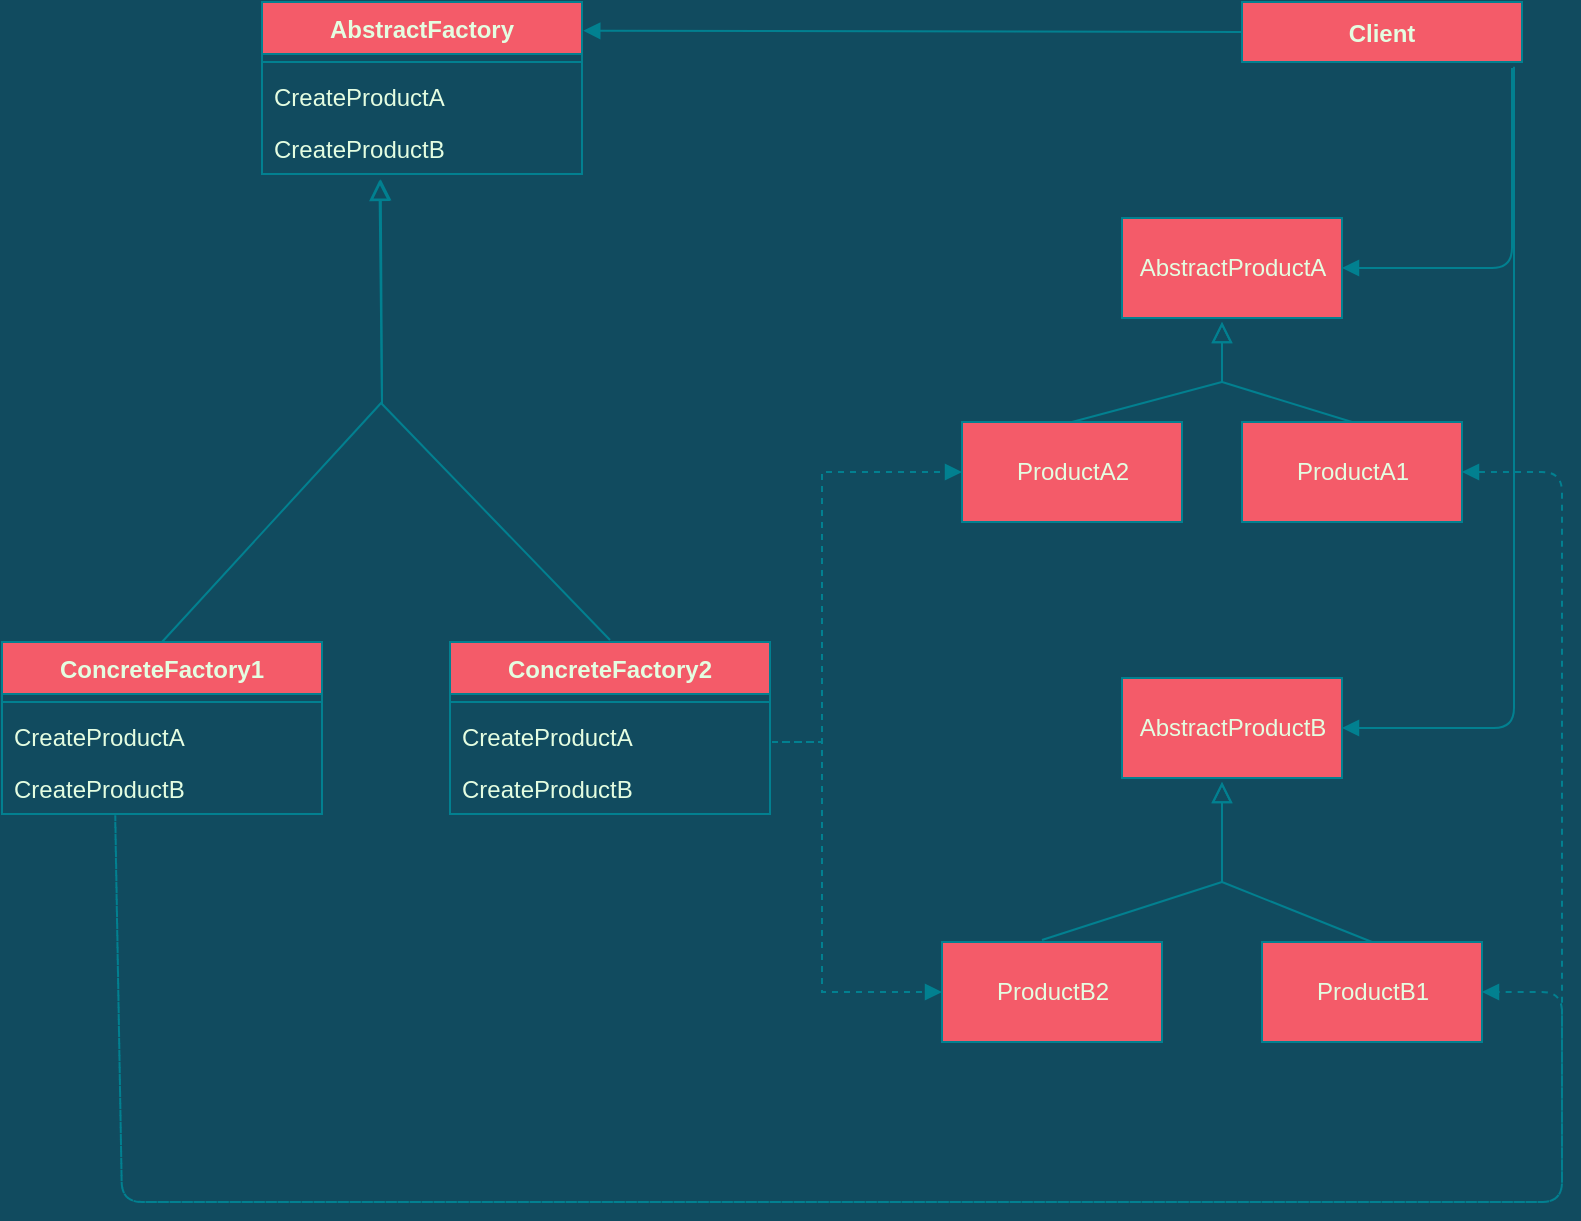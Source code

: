 <mxfile version="15.5.4" type="embed"><diagram id="F_gQ_7oDBF0sjKnGtIvj" name="Page-1"><mxGraphModel dx="1828" dy="1103" grid="1" gridSize="10" guides="1" tooltips="1" connect="1" arrows="1" fold="1" page="1" pageScale="1" pageWidth="827" pageHeight="1169" background="#114B5F" math="0" shadow="0"><root><mxCell id="0"/><mxCell id="1" parent="0"/><mxCell id="22" value="AbstractFactory" style="swimlane;fontStyle=1;align=center;verticalAlign=top;childLayout=stackLayout;horizontal=1;startSize=26;horizontalStack=0;resizeParent=1;resizeParentMax=0;resizeLast=0;collapsible=1;marginBottom=0;rounded=0;sketch=0;fontColor=#E4FDE1;strokeColor=#028090;fillColor=#F45B69;" parent="1" vertex="1"><mxGeometry x="160" y="40" width="160" height="86" as="geometry"><mxRectangle x="170" y="130" width="120" height="26" as="alternateBounds"/></mxGeometry></mxCell><mxCell id="24" value="" style="line;strokeWidth=1;fillColor=none;align=left;verticalAlign=middle;spacingTop=-1;spacingLeft=3;spacingRight=3;rotatable=0;labelPosition=right;points=[];portConstraint=eastwest;rounded=0;sketch=0;fontColor=#E4FDE1;labelBackgroundColor=#114B5F;strokeColor=#028090;" parent="22" vertex="1"><mxGeometry y="26" width="160" height="8" as="geometry"/></mxCell><mxCell id="25" value="CreateProductA" style="text;strokeColor=none;fillColor=none;align=left;verticalAlign=top;spacingLeft=4;spacingRight=4;overflow=hidden;rotatable=0;points=[[0,0.5],[1,0.5]];portConstraint=eastwest;rounded=0;sketch=0;fontColor=#E4FDE1;" parent="22" vertex="1"><mxGeometry y="34" width="160" height="26" as="geometry"/></mxCell><mxCell id="28" value="CreateProductB" style="text;strokeColor=none;fillColor=none;align=left;verticalAlign=top;spacingLeft=4;spacingRight=4;overflow=hidden;rotatable=0;points=[[0,0.5],[1,0.5]];portConstraint=eastwest;rounded=0;sketch=0;fontColor=#E4FDE1;" parent="22" vertex="1"><mxGeometry y="60" width="160" height="26" as="geometry"/></mxCell><mxCell id="29" value="ConcreteFactory1" style="swimlane;fontStyle=1;align=center;verticalAlign=top;childLayout=stackLayout;horizontal=1;startSize=26;horizontalStack=0;resizeParent=1;resizeParentMax=0;resizeLast=0;collapsible=1;marginBottom=0;rounded=0;sketch=0;fontColor=#E4FDE1;strokeColor=#028090;fillColor=#F45B69;" parent="1" vertex="1"><mxGeometry x="30" y="360" width="160" height="86" as="geometry"/></mxCell><mxCell id="31" value="" style="line;strokeWidth=1;fillColor=none;align=left;verticalAlign=middle;spacingTop=-1;spacingLeft=3;spacingRight=3;rotatable=0;labelPosition=right;points=[];portConstraint=eastwest;rounded=0;sketch=0;fontColor=#E4FDE1;labelBackgroundColor=#114B5F;strokeColor=#028090;" parent="29" vertex="1"><mxGeometry y="26" width="160" height="8" as="geometry"/></mxCell><mxCell id="32" value="CreateProductA" style="text;strokeColor=none;fillColor=none;align=left;verticalAlign=top;spacingLeft=4;spacingRight=4;overflow=hidden;rotatable=0;points=[[0,0.5],[1,0.5]];portConstraint=eastwest;rounded=0;sketch=0;fontColor=#E4FDE1;" parent="29" vertex="1"><mxGeometry y="34" width="160" height="26" as="geometry"/></mxCell><mxCell id="33" value="CreateProductB" style="text;strokeColor=none;fillColor=none;align=left;verticalAlign=top;spacingLeft=4;spacingRight=4;overflow=hidden;rotatable=0;points=[[0,0.5],[1,0.5]];portConstraint=eastwest;rounded=0;sketch=0;fontColor=#E4FDE1;" parent="29" vertex="1"><mxGeometry y="60" width="160" height="26" as="geometry"/></mxCell><mxCell id="34" value="ConcreteFactory2" style="swimlane;fontStyle=1;align=center;verticalAlign=top;childLayout=stackLayout;horizontal=1;startSize=26;horizontalStack=0;resizeParent=1;resizeParentMax=0;resizeLast=0;collapsible=1;marginBottom=0;rounded=0;sketch=0;fontColor=#E4FDE1;strokeColor=#028090;fillColor=#F45B69;" parent="1" vertex="1"><mxGeometry x="254" y="360" width="160" height="86" as="geometry"/></mxCell><mxCell id="35" value="" style="line;strokeWidth=1;fillColor=none;align=left;verticalAlign=middle;spacingTop=-1;spacingLeft=3;spacingRight=3;rotatable=0;labelPosition=right;points=[];portConstraint=eastwest;rounded=0;sketch=0;fontColor=#E4FDE1;labelBackgroundColor=#114B5F;strokeColor=#028090;" parent="34" vertex="1"><mxGeometry y="26" width="160" height="8" as="geometry"/></mxCell><mxCell id="36" value="CreateProductA" style="text;strokeColor=none;fillColor=none;align=left;verticalAlign=top;spacingLeft=4;spacingRight=4;overflow=hidden;rotatable=0;points=[[0,0.5],[1,0.5]];portConstraint=eastwest;rounded=0;sketch=0;fontColor=#E4FDE1;" parent="34" vertex="1"><mxGeometry y="34" width="160" height="26" as="geometry"/></mxCell><mxCell id="37" value="CreateProductB" style="text;strokeColor=none;fillColor=none;align=left;verticalAlign=top;spacingLeft=4;spacingRight=4;overflow=hidden;rotatable=0;points=[[0,0.5],[1,0.5]];portConstraint=eastwest;rounded=0;sketch=0;fontColor=#E4FDE1;" parent="34" vertex="1"><mxGeometry y="60" width="160" height="26" as="geometry"/></mxCell><mxCell id="40" value="AbstractProductA" style="html=1;rounded=0;sketch=0;fontColor=#E4FDE1;strokeColor=#028090;fillColor=#F45B69;" parent="1" vertex="1"><mxGeometry x="590" y="148" width="110" height="50" as="geometry"/></mxCell><mxCell id="43" value="ProductA2" style="html=1;rounded=0;sketch=0;fontColor=#E4FDE1;strokeColor=#028090;fillColor=#F45B69;" parent="1" vertex="1"><mxGeometry x="510" y="250" width="110" height="50" as="geometry"/></mxCell><mxCell id="44" value="ProductA1" style="html=1;rounded=0;sketch=0;fontColor=#E4FDE1;strokeColor=#028090;fillColor=#F45B69;" parent="1" vertex="1"><mxGeometry x="650" y="250" width="110" height="50" as="geometry"/></mxCell><mxCell id="45" value="AbstractProductB" style="html=1;rounded=0;sketch=0;fontColor=#E4FDE1;strokeColor=#028090;fillColor=#F45B69;" parent="1" vertex="1"><mxGeometry x="590" y="378" width="110" height="50" as="geometry"/></mxCell><mxCell id="46" value="ProductB2" style="html=1;rounded=0;sketch=0;fontColor=#E4FDE1;strokeColor=#028090;fillColor=#F45B69;" parent="1" vertex="1"><mxGeometry x="500" y="510" width="110" height="50" as="geometry"/></mxCell><mxCell id="47" value="ProductB1" style="html=1;rounded=0;sketch=0;fontColor=#E4FDE1;strokeColor=#028090;fillColor=#F45B69;" parent="1" vertex="1"><mxGeometry x="660" y="510" width="110" height="50" as="geometry"/></mxCell><mxCell id="48" value="Client" style="fontStyle=1;rounded=0;sketch=0;fontColor=#E4FDE1;strokeColor=#028090;fillColor=#F45B69;" parent="1" vertex="1"><mxGeometry x="650" y="40" width="140" height="30" as="geometry"/></mxCell><mxCell id="52" value="" style="html=1;verticalAlign=bottom;labelBackgroundColor=none;endArrow=block;endFill=1;rounded=1;sketch=0;fontColor=#E4FDE1;strokeColor=#028090;fillColor=#F45B69;curved=0;exitX=0;exitY=0.5;exitDx=0;exitDy=0;entryX=1.004;entryY=0.167;entryDx=0;entryDy=0;entryPerimeter=0;" parent="1" source="48" target="22" edge="1"><mxGeometry width="160" relative="1" as="geometry"><mxPoint x="430" y="100" as="sourcePoint"/><mxPoint x="590" y="100" as="targetPoint"/></mxGeometry></mxCell><mxCell id="53" value="" style="html=1;verticalAlign=bottom;labelBackgroundColor=none;endArrow=block;endFill=1;rounded=1;sketch=0;fontColor=#E4FDE1;strokeColor=#028090;fillColor=#F45B69;curved=0;entryX=1;entryY=0.5;entryDx=0;entryDy=0;" parent="1" target="40" edge="1"><mxGeometry width="160" relative="1" as="geometry"><mxPoint x="785" y="73" as="sourcePoint"/><mxPoint x="705" y="173" as="targetPoint"/><Array as="points"><mxPoint x="785" y="173"/></Array></mxGeometry></mxCell><mxCell id="54" value="" style="html=1;verticalAlign=bottom;labelBackgroundColor=none;endArrow=block;endFill=1;rounded=1;sketch=0;fontColor=#E4FDE1;strokeColor=#028090;fillColor=#F45B69;curved=0;exitX=0.9;exitY=1.078;exitDx=0;exitDy=0;exitPerimeter=0;entryX=1;entryY=0.5;entryDx=0;entryDy=0;" parent="1" target="45" edge="1"><mxGeometry width="160" relative="1" as="geometry"><mxPoint x="786" y="72.34" as="sourcePoint"/><mxPoint x="710" y="403" as="targetPoint"/><Array as="points"><mxPoint x="786" y="403"/></Array></mxGeometry></mxCell><mxCell id="60" value="" style="endArrow=block;html=1;rounded=0;align=center;verticalAlign=bottom;endFill=0;labelBackgroundColor=none;endSize=8;sketch=0;fontColor=#E4FDE1;strokeColor=#028090;fillColor=#F45B69;curved=0;exitX=0.5;exitY=0;exitDx=0;exitDy=0;entryX=0.367;entryY=1.115;entryDx=0;entryDy=0;entryPerimeter=0;" parent="1" source="29" target="28" edge="1"><mxGeometry relative="1" as="geometry"><mxPoint x="80" y="126" as="sourcePoint"/><mxPoint x="240" y="126" as="targetPoint"/><Array as="points"><mxPoint x="220" y="240"/></Array></mxGeometry></mxCell><mxCell id="62" value="" style="endArrow=block;html=1;rounded=0;align=center;verticalAlign=bottom;endFill=0;labelBackgroundColor=none;endSize=8;sketch=0;fontColor=#E4FDE1;strokeColor=#028090;fillColor=#F45B69;curved=0;exitX=0.5;exitY=0;exitDx=0;exitDy=0;entryX=0.371;entryY=1.064;entryDx=0;entryDy=0;entryPerimeter=0;" parent="1" edge="1"><mxGeometry relative="1" as="geometry"><mxPoint x="334" y="359" as="sourcePoint"/><mxPoint x="219.36" y="128.664" as="targetPoint"/><Array as="points"><mxPoint x="220" y="241"/></Array></mxGeometry></mxCell><mxCell id="64" value="" style="endArrow=block;html=1;rounded=0;align=center;verticalAlign=bottom;endFill=0;labelBackgroundColor=none;endSize=8;sketch=0;fontColor=#E4FDE1;strokeColor=#028090;fillColor=#F45B69;curved=0;exitX=0.5;exitY=0;exitDx=0;exitDy=0;" parent="1" source="43" edge="1"><mxGeometry x="0.25" y="10" relative="1" as="geometry"><mxPoint x="320" y="200" as="sourcePoint"/><mxPoint x="640" y="200" as="targetPoint"/><Array as="points"><mxPoint x="640" y="230"/></Array><mxPoint as="offset"/></mxGeometry></mxCell><mxCell id="66" value="" style="endArrow=block;html=1;rounded=0;align=center;verticalAlign=bottom;endFill=0;labelBackgroundColor=none;endSize=8;sketch=0;fontColor=#E4FDE1;strokeColor=#028090;fillColor=#F45B69;curved=0;exitX=0.5;exitY=0;exitDx=0;exitDy=0;" parent="1" source="44" edge="1"><mxGeometry x="0.25" y="10" relative="1" as="geometry"><mxPoint x="575" y="260" as="sourcePoint"/><mxPoint x="640" y="200" as="targetPoint"/><mxPoint as="offset"/><Array as="points"><mxPoint x="640" y="230"/></Array></mxGeometry></mxCell><mxCell id="70" value="" style="endArrow=block;html=1;rounded=0;align=center;verticalAlign=bottom;endFill=0;labelBackgroundColor=none;endSize=8;sketch=0;fontColor=#E4FDE1;strokeColor=#028090;fillColor=#F45B69;curved=0;" parent="1" edge="1"><mxGeometry relative="1" as="geometry"><mxPoint x="550" y="509" as="sourcePoint"/><mxPoint x="640" y="430" as="targetPoint"/><Array as="points"><mxPoint x="640" y="480"/></Array></mxGeometry></mxCell><mxCell id="72" value="" style="endArrow=block;html=1;rounded=0;align=center;verticalAlign=bottom;endFill=0;labelBackgroundColor=none;endSize=8;sketch=0;fontColor=#E4FDE1;strokeColor=#028090;fillColor=#F45B69;curved=0;exitX=0.5;exitY=0;exitDx=0;exitDy=0;" parent="1" source="47" edge="1"><mxGeometry relative="1" as="geometry"><mxPoint x="560" y="519" as="sourcePoint"/><mxPoint x="640" y="430" as="targetPoint"/><Array as="points"><mxPoint x="640" y="480"/></Array></mxGeometry></mxCell><mxCell id="73" value="" style="html=1;verticalAlign=bottom;labelBackgroundColor=none;endArrow=block;endFill=1;dashed=1;rounded=0;entryX=0;entryY=0.5;entryDx=0;entryDy=0;strokeColor=#028090;fontColor=#E4FDE1;" edge="1" parent="1" target="43"><mxGeometry width="160" relative="1" as="geometry"><mxPoint x="415" y="410" as="sourcePoint"/><mxPoint x="575" y="410" as="targetPoint"/><Array as="points"><mxPoint x="440" y="410"/><mxPoint x="440" y="275"/></Array></mxGeometry></mxCell><mxCell id="74" value="" style="html=1;verticalAlign=bottom;labelBackgroundColor=none;endArrow=block;endFill=1;dashed=1;rounded=0;entryX=0;entryY=0.5;entryDx=0;entryDy=0;strokeColor=#028090;fontColor=#E4FDE1;" edge="1" parent="1" target="46"><mxGeometry width="160" relative="1" as="geometry"><mxPoint x="420" y="410" as="sourcePoint"/><mxPoint x="520" y="285" as="targetPoint"/><Array as="points"><mxPoint x="440" y="410"/><mxPoint x="440" y="535"/></Array></mxGeometry></mxCell><mxCell id="75" value="" style="html=1;verticalAlign=bottom;labelBackgroundColor=none;endArrow=block;endFill=1;dashed=1;rounded=1;sketch=0;fontColor=#E4FDE1;strokeColor=#028090;fillColor=#F45B69;curved=0;exitX=0.354;exitY=1.026;exitDx=0;exitDy=0;exitPerimeter=0;entryX=1;entryY=0.5;entryDx=0;entryDy=0;" edge="1" parent="1" source="33" target="47"><mxGeometry width="160" relative="1" as="geometry"><mxPoint x="90" y="560" as="sourcePoint"/><mxPoint x="250" y="560" as="targetPoint"/><Array as="points"><mxPoint x="90" y="640"/><mxPoint x="810" y="640"/><mxPoint x="810" y="535"/></Array></mxGeometry></mxCell><mxCell id="76" value="" style="html=1;verticalAlign=bottom;labelBackgroundColor=none;endArrow=block;endFill=1;dashed=1;rounded=1;sketch=0;fontColor=#E4FDE1;strokeColor=#028090;fillColor=#F45B69;curved=0;entryX=1;entryY=0.5;entryDx=0;entryDy=0;exitX=0.354;exitY=1.154;exitDx=0;exitDy=0;exitPerimeter=0;" edge="1" parent="1" source="33"><mxGeometry width="160" relative="1" as="geometry"><mxPoint x="90" y="446" as="sourcePoint"/><mxPoint x="760" y="275" as="targetPoint"/><Array as="points"><mxPoint x="90" y="640"/><mxPoint x="810" y="640"/><mxPoint x="810" y="275"/></Array></mxGeometry></mxCell></root></mxGraphModel></diagram></mxfile>